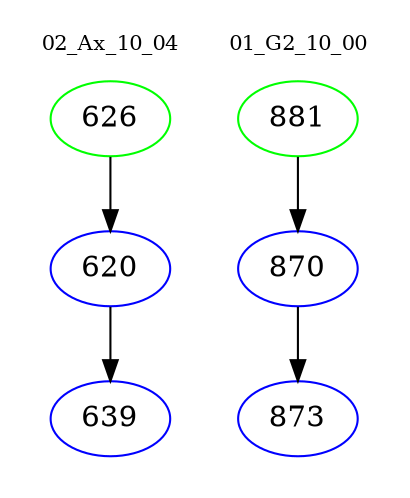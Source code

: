digraph{
subgraph cluster_0 {
color = white
label = "02_Ax_10_04";
fontsize=10;
T0_626 [label="626", color="green"]
T0_626 -> T0_620 [color="black"]
T0_620 [label="620", color="blue"]
T0_620 -> T0_639 [color="black"]
T0_639 [label="639", color="blue"]
}
subgraph cluster_1 {
color = white
label = "01_G2_10_00";
fontsize=10;
T1_881 [label="881", color="green"]
T1_881 -> T1_870 [color="black"]
T1_870 [label="870", color="blue"]
T1_870 -> T1_873 [color="black"]
T1_873 [label="873", color="blue"]
}
}
